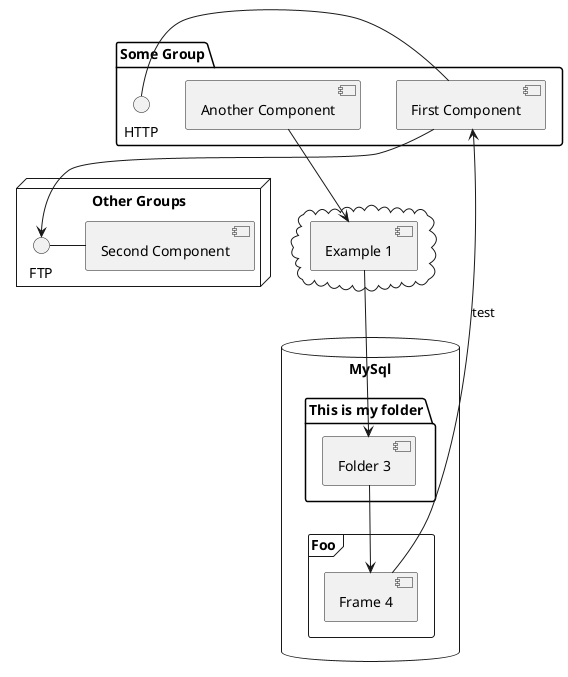 @startuml
package "Some Group" {
HTTP - [First Component]
[Another Component]
}
node "Other Groups" {
FTP - [Second Component]
[First Component] --> FTP
}
cloud {
[Example 1]
}
database "MySql" {
folder "This is my folder" {
[Folder 3]
}
frame "Foo" {
[Frame 4]
}
}
[Another Component] --> [Example 1]
[Example 1] --> [Folder 3]
[Folder 3] --> [Frame 4]
[Frame 4] --> [First Component] : test
@enduml